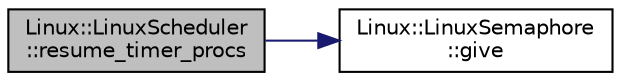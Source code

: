 digraph "Linux::LinuxScheduler::resume_timer_procs"
{
 // INTERACTIVE_SVG=YES
  edge [fontname="Helvetica",fontsize="10",labelfontname="Helvetica",labelfontsize="10"];
  node [fontname="Helvetica",fontsize="10",shape=record];
  rankdir="LR";
  Node1 [label="Linux::LinuxScheduler\l::resume_timer_procs",height=0.2,width=0.4,color="black", fillcolor="grey75", style="filled" fontcolor="black"];
  Node1 -> Node2 [color="midnightblue",fontsize="10",style="solid",fontname="Helvetica"];
  Node2 [label="Linux::LinuxSemaphore\l::give",height=0.2,width=0.4,color="black", fillcolor="white", style="filled",URL="$classLinux_1_1LinuxSemaphore.html#aace5e39da9e309e2ffbd3fabff4e52e1"];
}
